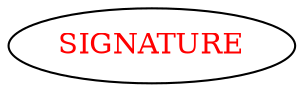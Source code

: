 digraph dependencyGraph {
 concentrate=true;
 ranksep="2.0";
 rankdir="LR"; 
 splines="ortho";
"SIGNATURE" [fontcolor="red"];
}